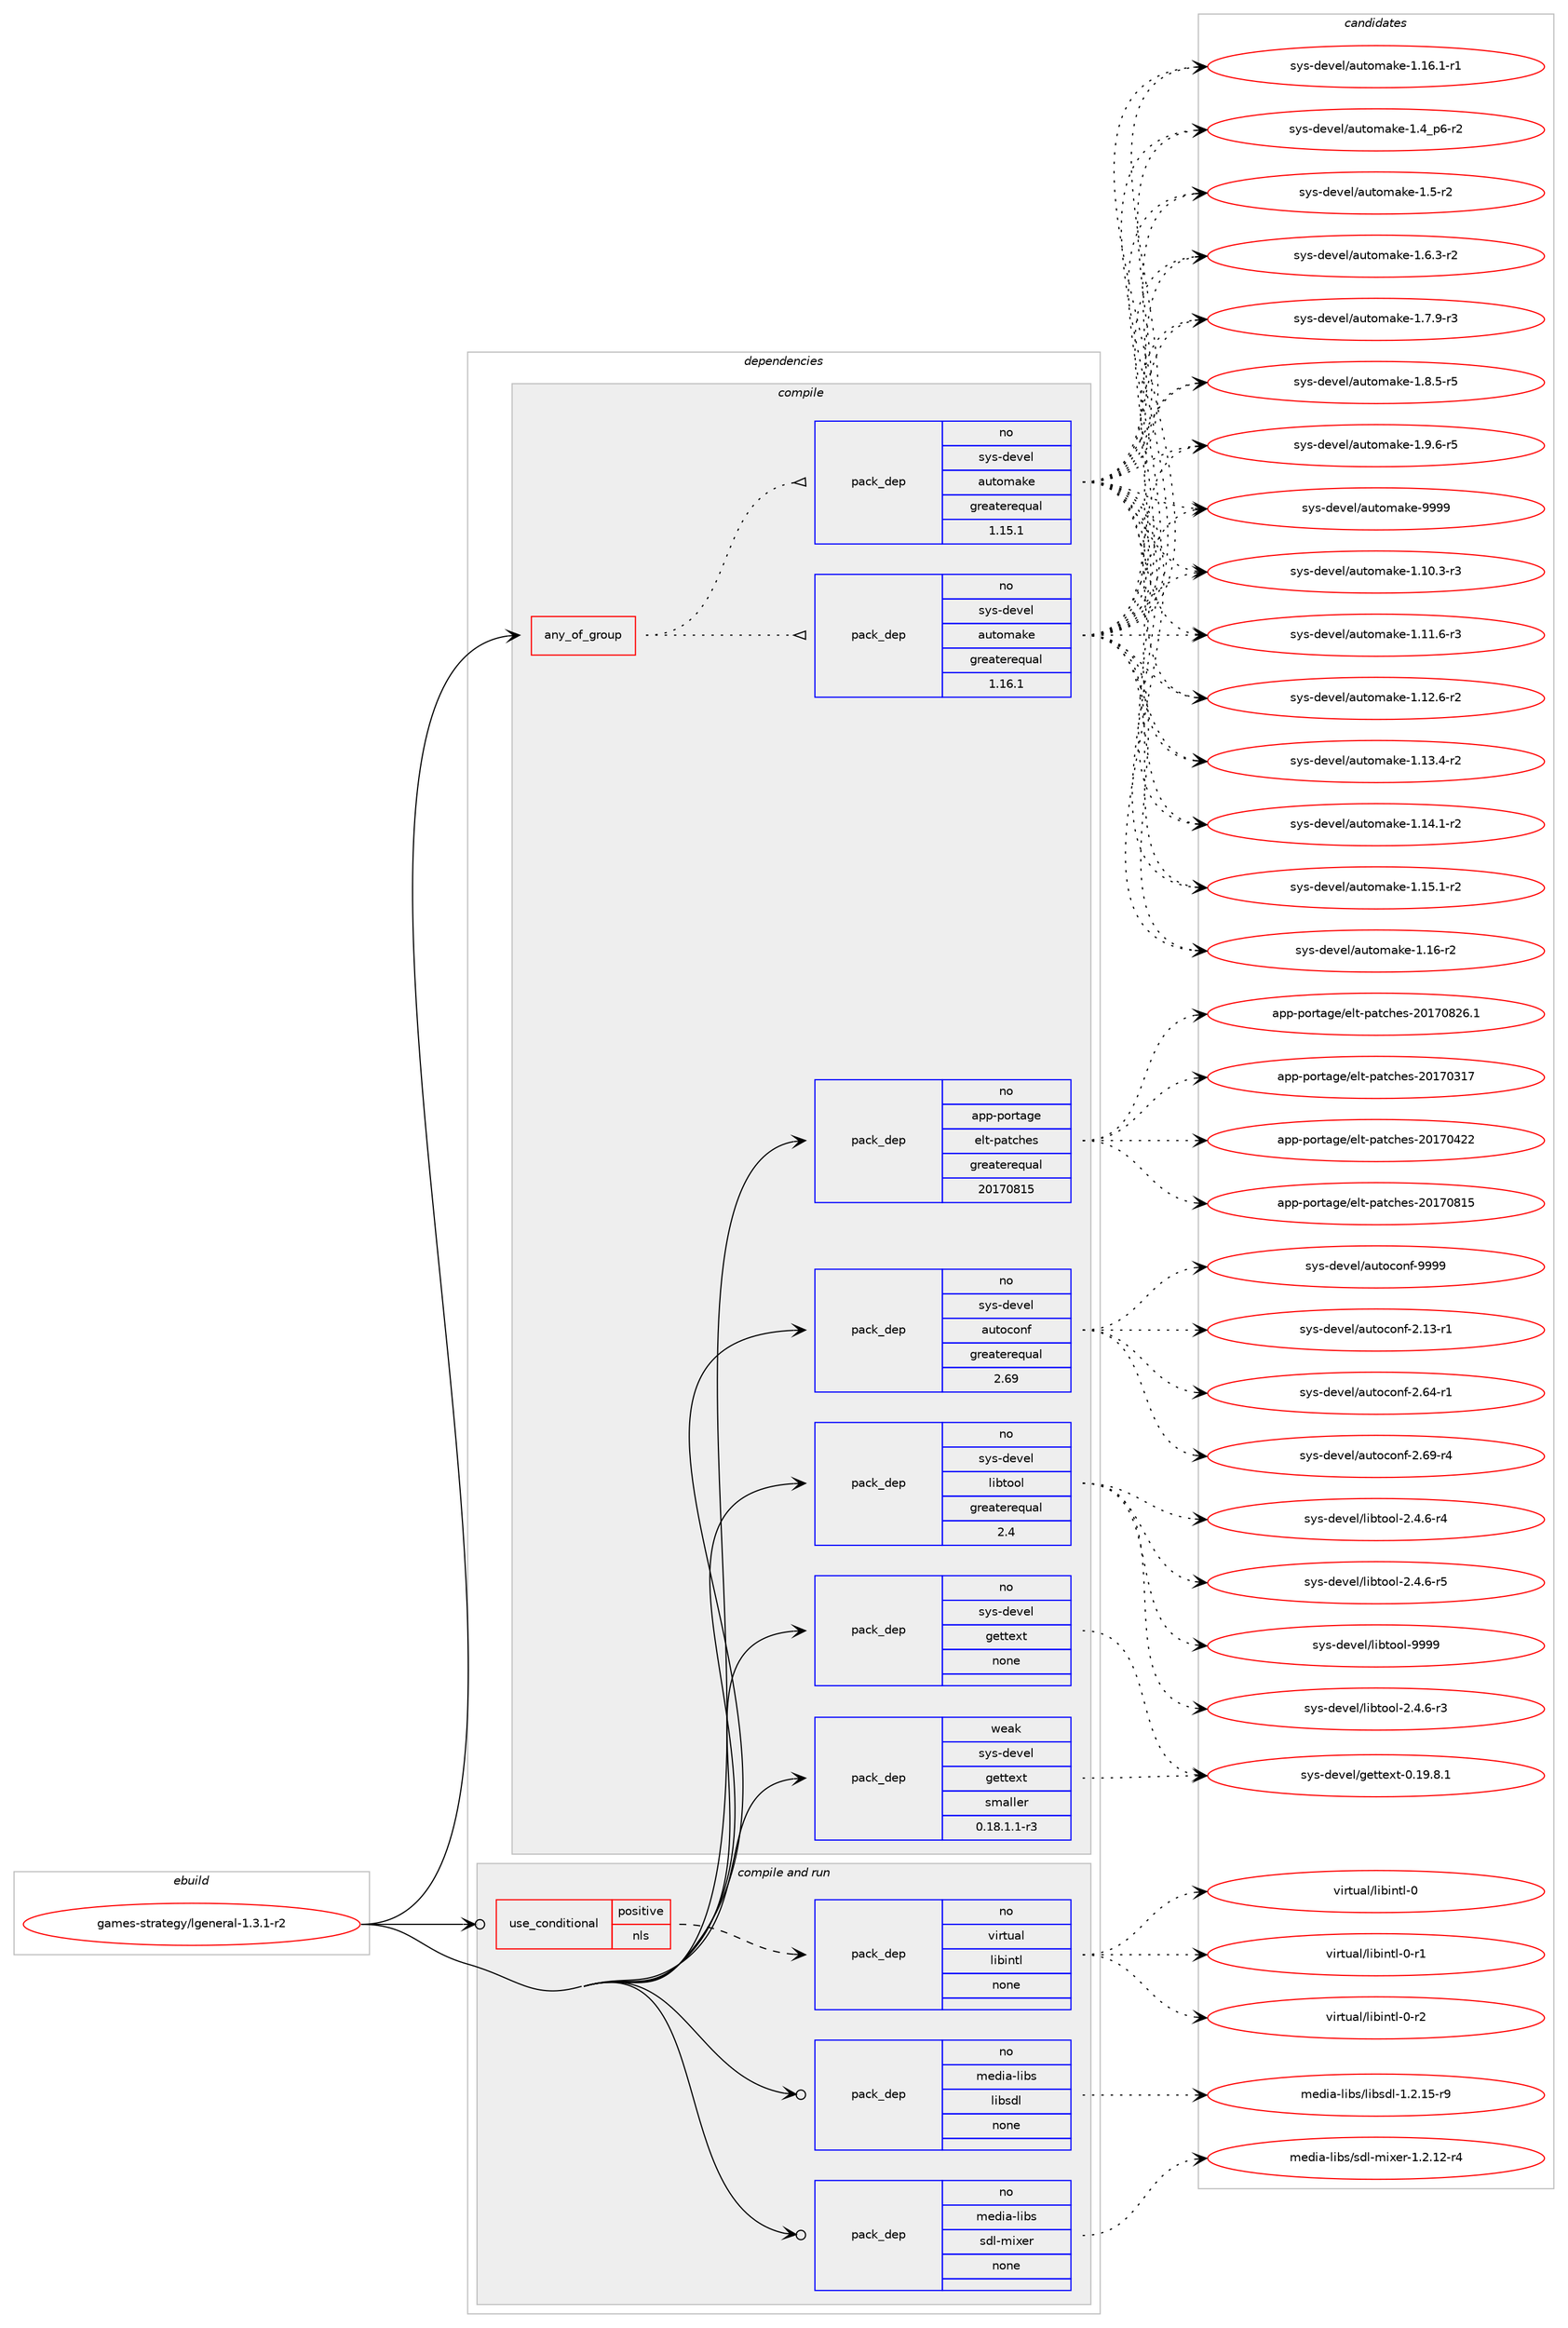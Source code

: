 digraph prolog {

# *************
# Graph options
# *************

newrank=true;
concentrate=true;
compound=true;
graph [rankdir=LR,fontname=Helvetica,fontsize=10,ranksep=1.5];#, ranksep=2.5, nodesep=0.2];
edge  [arrowhead=vee];
node  [fontname=Helvetica,fontsize=10];

# **********
# The ebuild
# **********

subgraph cluster_leftcol {
color=gray;
rank=same;
label=<<i>ebuild</i>>;
id [label="games-strategy/lgeneral-1.3.1-r2", color=red, width=4, href="../games-strategy/lgeneral-1.3.1-r2.svg"];
}

# ****************
# The dependencies
# ****************

subgraph cluster_midcol {
color=gray;
label=<<i>dependencies</i>>;
subgraph cluster_compile {
fillcolor="#eeeeee";
style=filled;
label=<<i>compile</i>>;
subgraph any23504 {
dependency1561517 [label=<<TABLE BORDER="0" CELLBORDER="1" CELLSPACING="0" CELLPADDING="4"><TR><TD CELLPADDING="10">any_of_group</TD></TR></TABLE>>, shape=none, color=red];subgraph pack1110191 {
dependency1561518 [label=<<TABLE BORDER="0" CELLBORDER="1" CELLSPACING="0" CELLPADDING="4" WIDTH="220"><TR><TD ROWSPAN="6" CELLPADDING="30">pack_dep</TD></TR><TR><TD WIDTH="110">no</TD></TR><TR><TD>sys-devel</TD></TR><TR><TD>automake</TD></TR><TR><TD>greaterequal</TD></TR><TR><TD>1.16.1</TD></TR></TABLE>>, shape=none, color=blue];
}
dependency1561517:e -> dependency1561518:w [weight=20,style="dotted",arrowhead="oinv"];
subgraph pack1110192 {
dependency1561519 [label=<<TABLE BORDER="0" CELLBORDER="1" CELLSPACING="0" CELLPADDING="4" WIDTH="220"><TR><TD ROWSPAN="6" CELLPADDING="30">pack_dep</TD></TR><TR><TD WIDTH="110">no</TD></TR><TR><TD>sys-devel</TD></TR><TR><TD>automake</TD></TR><TR><TD>greaterequal</TD></TR><TR><TD>1.15.1</TD></TR></TABLE>>, shape=none, color=blue];
}
dependency1561517:e -> dependency1561519:w [weight=20,style="dotted",arrowhead="oinv"];
}
id:e -> dependency1561517:w [weight=20,style="solid",arrowhead="vee"];
subgraph pack1110193 {
dependency1561520 [label=<<TABLE BORDER="0" CELLBORDER="1" CELLSPACING="0" CELLPADDING="4" WIDTH="220"><TR><TD ROWSPAN="6" CELLPADDING="30">pack_dep</TD></TR><TR><TD WIDTH="110">no</TD></TR><TR><TD>app-portage</TD></TR><TR><TD>elt-patches</TD></TR><TR><TD>greaterequal</TD></TR><TR><TD>20170815</TD></TR></TABLE>>, shape=none, color=blue];
}
id:e -> dependency1561520:w [weight=20,style="solid",arrowhead="vee"];
subgraph pack1110194 {
dependency1561521 [label=<<TABLE BORDER="0" CELLBORDER="1" CELLSPACING="0" CELLPADDING="4" WIDTH="220"><TR><TD ROWSPAN="6" CELLPADDING="30">pack_dep</TD></TR><TR><TD WIDTH="110">no</TD></TR><TR><TD>sys-devel</TD></TR><TR><TD>autoconf</TD></TR><TR><TD>greaterequal</TD></TR><TR><TD>2.69</TD></TR></TABLE>>, shape=none, color=blue];
}
id:e -> dependency1561521:w [weight=20,style="solid",arrowhead="vee"];
subgraph pack1110195 {
dependency1561522 [label=<<TABLE BORDER="0" CELLBORDER="1" CELLSPACING="0" CELLPADDING="4" WIDTH="220"><TR><TD ROWSPAN="6" CELLPADDING="30">pack_dep</TD></TR><TR><TD WIDTH="110">no</TD></TR><TR><TD>sys-devel</TD></TR><TR><TD>gettext</TD></TR><TR><TD>none</TD></TR><TR><TD></TD></TR></TABLE>>, shape=none, color=blue];
}
id:e -> dependency1561522:w [weight=20,style="solid",arrowhead="vee"];
subgraph pack1110196 {
dependency1561523 [label=<<TABLE BORDER="0" CELLBORDER="1" CELLSPACING="0" CELLPADDING="4" WIDTH="220"><TR><TD ROWSPAN="6" CELLPADDING="30">pack_dep</TD></TR><TR><TD WIDTH="110">no</TD></TR><TR><TD>sys-devel</TD></TR><TR><TD>libtool</TD></TR><TR><TD>greaterequal</TD></TR><TR><TD>2.4</TD></TR></TABLE>>, shape=none, color=blue];
}
id:e -> dependency1561523:w [weight=20,style="solid",arrowhead="vee"];
subgraph pack1110197 {
dependency1561524 [label=<<TABLE BORDER="0" CELLBORDER="1" CELLSPACING="0" CELLPADDING="4" WIDTH="220"><TR><TD ROWSPAN="6" CELLPADDING="30">pack_dep</TD></TR><TR><TD WIDTH="110">weak</TD></TR><TR><TD>sys-devel</TD></TR><TR><TD>gettext</TD></TR><TR><TD>smaller</TD></TR><TR><TD>0.18.1.1-r3</TD></TR></TABLE>>, shape=none, color=blue];
}
id:e -> dependency1561524:w [weight=20,style="solid",arrowhead="vee"];
}
subgraph cluster_compileandrun {
fillcolor="#eeeeee";
style=filled;
label=<<i>compile and run</i>>;
subgraph cond427227 {
dependency1561525 [label=<<TABLE BORDER="0" CELLBORDER="1" CELLSPACING="0" CELLPADDING="4"><TR><TD ROWSPAN="3" CELLPADDING="10">use_conditional</TD></TR><TR><TD>positive</TD></TR><TR><TD>nls</TD></TR></TABLE>>, shape=none, color=red];
subgraph pack1110198 {
dependency1561526 [label=<<TABLE BORDER="0" CELLBORDER="1" CELLSPACING="0" CELLPADDING="4" WIDTH="220"><TR><TD ROWSPAN="6" CELLPADDING="30">pack_dep</TD></TR><TR><TD WIDTH="110">no</TD></TR><TR><TD>virtual</TD></TR><TR><TD>libintl</TD></TR><TR><TD>none</TD></TR><TR><TD></TD></TR></TABLE>>, shape=none, color=blue];
}
dependency1561525:e -> dependency1561526:w [weight=20,style="dashed",arrowhead="vee"];
}
id:e -> dependency1561525:w [weight=20,style="solid",arrowhead="odotvee"];
subgraph pack1110199 {
dependency1561527 [label=<<TABLE BORDER="0" CELLBORDER="1" CELLSPACING="0" CELLPADDING="4" WIDTH="220"><TR><TD ROWSPAN="6" CELLPADDING="30">pack_dep</TD></TR><TR><TD WIDTH="110">no</TD></TR><TR><TD>media-libs</TD></TR><TR><TD>libsdl</TD></TR><TR><TD>none</TD></TR><TR><TD></TD></TR></TABLE>>, shape=none, color=blue];
}
id:e -> dependency1561527:w [weight=20,style="solid",arrowhead="odotvee"];
subgraph pack1110200 {
dependency1561528 [label=<<TABLE BORDER="0" CELLBORDER="1" CELLSPACING="0" CELLPADDING="4" WIDTH="220"><TR><TD ROWSPAN="6" CELLPADDING="30">pack_dep</TD></TR><TR><TD WIDTH="110">no</TD></TR><TR><TD>media-libs</TD></TR><TR><TD>sdl-mixer</TD></TR><TR><TD>none</TD></TR><TR><TD></TD></TR></TABLE>>, shape=none, color=blue];
}
id:e -> dependency1561528:w [weight=20,style="solid",arrowhead="odotvee"];
}
subgraph cluster_run {
fillcolor="#eeeeee";
style=filled;
label=<<i>run</i>>;
}
}

# **************
# The candidates
# **************

subgraph cluster_choices {
rank=same;
color=gray;
label=<<i>candidates</i>>;

subgraph choice1110191 {
color=black;
nodesep=1;
choice11512111545100101118101108479711711611110997107101454946494846514511451 [label="sys-devel/automake-1.10.3-r3", color=red, width=4,href="../sys-devel/automake-1.10.3-r3.svg"];
choice11512111545100101118101108479711711611110997107101454946494946544511451 [label="sys-devel/automake-1.11.6-r3", color=red, width=4,href="../sys-devel/automake-1.11.6-r3.svg"];
choice11512111545100101118101108479711711611110997107101454946495046544511450 [label="sys-devel/automake-1.12.6-r2", color=red, width=4,href="../sys-devel/automake-1.12.6-r2.svg"];
choice11512111545100101118101108479711711611110997107101454946495146524511450 [label="sys-devel/automake-1.13.4-r2", color=red, width=4,href="../sys-devel/automake-1.13.4-r2.svg"];
choice11512111545100101118101108479711711611110997107101454946495246494511450 [label="sys-devel/automake-1.14.1-r2", color=red, width=4,href="../sys-devel/automake-1.14.1-r2.svg"];
choice11512111545100101118101108479711711611110997107101454946495346494511450 [label="sys-devel/automake-1.15.1-r2", color=red, width=4,href="../sys-devel/automake-1.15.1-r2.svg"];
choice1151211154510010111810110847971171161111099710710145494649544511450 [label="sys-devel/automake-1.16-r2", color=red, width=4,href="../sys-devel/automake-1.16-r2.svg"];
choice11512111545100101118101108479711711611110997107101454946495446494511449 [label="sys-devel/automake-1.16.1-r1", color=red, width=4,href="../sys-devel/automake-1.16.1-r1.svg"];
choice115121115451001011181011084797117116111109971071014549465295112544511450 [label="sys-devel/automake-1.4_p6-r2", color=red, width=4,href="../sys-devel/automake-1.4_p6-r2.svg"];
choice11512111545100101118101108479711711611110997107101454946534511450 [label="sys-devel/automake-1.5-r2", color=red, width=4,href="../sys-devel/automake-1.5-r2.svg"];
choice115121115451001011181011084797117116111109971071014549465446514511450 [label="sys-devel/automake-1.6.3-r2", color=red, width=4,href="../sys-devel/automake-1.6.3-r2.svg"];
choice115121115451001011181011084797117116111109971071014549465546574511451 [label="sys-devel/automake-1.7.9-r3", color=red, width=4,href="../sys-devel/automake-1.7.9-r3.svg"];
choice115121115451001011181011084797117116111109971071014549465646534511453 [label="sys-devel/automake-1.8.5-r5", color=red, width=4,href="../sys-devel/automake-1.8.5-r5.svg"];
choice115121115451001011181011084797117116111109971071014549465746544511453 [label="sys-devel/automake-1.9.6-r5", color=red, width=4,href="../sys-devel/automake-1.9.6-r5.svg"];
choice115121115451001011181011084797117116111109971071014557575757 [label="sys-devel/automake-9999", color=red, width=4,href="../sys-devel/automake-9999.svg"];
dependency1561518:e -> choice11512111545100101118101108479711711611110997107101454946494846514511451:w [style=dotted,weight="100"];
dependency1561518:e -> choice11512111545100101118101108479711711611110997107101454946494946544511451:w [style=dotted,weight="100"];
dependency1561518:e -> choice11512111545100101118101108479711711611110997107101454946495046544511450:w [style=dotted,weight="100"];
dependency1561518:e -> choice11512111545100101118101108479711711611110997107101454946495146524511450:w [style=dotted,weight="100"];
dependency1561518:e -> choice11512111545100101118101108479711711611110997107101454946495246494511450:w [style=dotted,weight="100"];
dependency1561518:e -> choice11512111545100101118101108479711711611110997107101454946495346494511450:w [style=dotted,weight="100"];
dependency1561518:e -> choice1151211154510010111810110847971171161111099710710145494649544511450:w [style=dotted,weight="100"];
dependency1561518:e -> choice11512111545100101118101108479711711611110997107101454946495446494511449:w [style=dotted,weight="100"];
dependency1561518:e -> choice115121115451001011181011084797117116111109971071014549465295112544511450:w [style=dotted,weight="100"];
dependency1561518:e -> choice11512111545100101118101108479711711611110997107101454946534511450:w [style=dotted,weight="100"];
dependency1561518:e -> choice115121115451001011181011084797117116111109971071014549465446514511450:w [style=dotted,weight="100"];
dependency1561518:e -> choice115121115451001011181011084797117116111109971071014549465546574511451:w [style=dotted,weight="100"];
dependency1561518:e -> choice115121115451001011181011084797117116111109971071014549465646534511453:w [style=dotted,weight="100"];
dependency1561518:e -> choice115121115451001011181011084797117116111109971071014549465746544511453:w [style=dotted,weight="100"];
dependency1561518:e -> choice115121115451001011181011084797117116111109971071014557575757:w [style=dotted,weight="100"];
}
subgraph choice1110192 {
color=black;
nodesep=1;
choice11512111545100101118101108479711711611110997107101454946494846514511451 [label="sys-devel/automake-1.10.3-r3", color=red, width=4,href="../sys-devel/automake-1.10.3-r3.svg"];
choice11512111545100101118101108479711711611110997107101454946494946544511451 [label="sys-devel/automake-1.11.6-r3", color=red, width=4,href="../sys-devel/automake-1.11.6-r3.svg"];
choice11512111545100101118101108479711711611110997107101454946495046544511450 [label="sys-devel/automake-1.12.6-r2", color=red, width=4,href="../sys-devel/automake-1.12.6-r2.svg"];
choice11512111545100101118101108479711711611110997107101454946495146524511450 [label="sys-devel/automake-1.13.4-r2", color=red, width=4,href="../sys-devel/automake-1.13.4-r2.svg"];
choice11512111545100101118101108479711711611110997107101454946495246494511450 [label="sys-devel/automake-1.14.1-r2", color=red, width=4,href="../sys-devel/automake-1.14.1-r2.svg"];
choice11512111545100101118101108479711711611110997107101454946495346494511450 [label="sys-devel/automake-1.15.1-r2", color=red, width=4,href="../sys-devel/automake-1.15.1-r2.svg"];
choice1151211154510010111810110847971171161111099710710145494649544511450 [label="sys-devel/automake-1.16-r2", color=red, width=4,href="../sys-devel/automake-1.16-r2.svg"];
choice11512111545100101118101108479711711611110997107101454946495446494511449 [label="sys-devel/automake-1.16.1-r1", color=red, width=4,href="../sys-devel/automake-1.16.1-r1.svg"];
choice115121115451001011181011084797117116111109971071014549465295112544511450 [label="sys-devel/automake-1.4_p6-r2", color=red, width=4,href="../sys-devel/automake-1.4_p6-r2.svg"];
choice11512111545100101118101108479711711611110997107101454946534511450 [label="sys-devel/automake-1.5-r2", color=red, width=4,href="../sys-devel/automake-1.5-r2.svg"];
choice115121115451001011181011084797117116111109971071014549465446514511450 [label="sys-devel/automake-1.6.3-r2", color=red, width=4,href="../sys-devel/automake-1.6.3-r2.svg"];
choice115121115451001011181011084797117116111109971071014549465546574511451 [label="sys-devel/automake-1.7.9-r3", color=red, width=4,href="../sys-devel/automake-1.7.9-r3.svg"];
choice115121115451001011181011084797117116111109971071014549465646534511453 [label="sys-devel/automake-1.8.5-r5", color=red, width=4,href="../sys-devel/automake-1.8.5-r5.svg"];
choice115121115451001011181011084797117116111109971071014549465746544511453 [label="sys-devel/automake-1.9.6-r5", color=red, width=4,href="../sys-devel/automake-1.9.6-r5.svg"];
choice115121115451001011181011084797117116111109971071014557575757 [label="sys-devel/automake-9999", color=red, width=4,href="../sys-devel/automake-9999.svg"];
dependency1561519:e -> choice11512111545100101118101108479711711611110997107101454946494846514511451:w [style=dotted,weight="100"];
dependency1561519:e -> choice11512111545100101118101108479711711611110997107101454946494946544511451:w [style=dotted,weight="100"];
dependency1561519:e -> choice11512111545100101118101108479711711611110997107101454946495046544511450:w [style=dotted,weight="100"];
dependency1561519:e -> choice11512111545100101118101108479711711611110997107101454946495146524511450:w [style=dotted,weight="100"];
dependency1561519:e -> choice11512111545100101118101108479711711611110997107101454946495246494511450:w [style=dotted,weight="100"];
dependency1561519:e -> choice11512111545100101118101108479711711611110997107101454946495346494511450:w [style=dotted,weight="100"];
dependency1561519:e -> choice1151211154510010111810110847971171161111099710710145494649544511450:w [style=dotted,weight="100"];
dependency1561519:e -> choice11512111545100101118101108479711711611110997107101454946495446494511449:w [style=dotted,weight="100"];
dependency1561519:e -> choice115121115451001011181011084797117116111109971071014549465295112544511450:w [style=dotted,weight="100"];
dependency1561519:e -> choice11512111545100101118101108479711711611110997107101454946534511450:w [style=dotted,weight="100"];
dependency1561519:e -> choice115121115451001011181011084797117116111109971071014549465446514511450:w [style=dotted,weight="100"];
dependency1561519:e -> choice115121115451001011181011084797117116111109971071014549465546574511451:w [style=dotted,weight="100"];
dependency1561519:e -> choice115121115451001011181011084797117116111109971071014549465646534511453:w [style=dotted,weight="100"];
dependency1561519:e -> choice115121115451001011181011084797117116111109971071014549465746544511453:w [style=dotted,weight="100"];
dependency1561519:e -> choice115121115451001011181011084797117116111109971071014557575757:w [style=dotted,weight="100"];
}
subgraph choice1110193 {
color=black;
nodesep=1;
choice97112112451121111141169710310147101108116451129711699104101115455048495548514955 [label="app-portage/elt-patches-20170317", color=red, width=4,href="../app-portage/elt-patches-20170317.svg"];
choice97112112451121111141169710310147101108116451129711699104101115455048495548525050 [label="app-portage/elt-patches-20170422", color=red, width=4,href="../app-portage/elt-patches-20170422.svg"];
choice97112112451121111141169710310147101108116451129711699104101115455048495548564953 [label="app-portage/elt-patches-20170815", color=red, width=4,href="../app-portage/elt-patches-20170815.svg"];
choice971121124511211111411697103101471011081164511297116991041011154550484955485650544649 [label="app-portage/elt-patches-20170826.1", color=red, width=4,href="../app-portage/elt-patches-20170826.1.svg"];
dependency1561520:e -> choice97112112451121111141169710310147101108116451129711699104101115455048495548514955:w [style=dotted,weight="100"];
dependency1561520:e -> choice97112112451121111141169710310147101108116451129711699104101115455048495548525050:w [style=dotted,weight="100"];
dependency1561520:e -> choice97112112451121111141169710310147101108116451129711699104101115455048495548564953:w [style=dotted,weight="100"];
dependency1561520:e -> choice971121124511211111411697103101471011081164511297116991041011154550484955485650544649:w [style=dotted,weight="100"];
}
subgraph choice1110194 {
color=black;
nodesep=1;
choice1151211154510010111810110847971171161119911111010245504649514511449 [label="sys-devel/autoconf-2.13-r1", color=red, width=4,href="../sys-devel/autoconf-2.13-r1.svg"];
choice1151211154510010111810110847971171161119911111010245504654524511449 [label="sys-devel/autoconf-2.64-r1", color=red, width=4,href="../sys-devel/autoconf-2.64-r1.svg"];
choice1151211154510010111810110847971171161119911111010245504654574511452 [label="sys-devel/autoconf-2.69-r4", color=red, width=4,href="../sys-devel/autoconf-2.69-r4.svg"];
choice115121115451001011181011084797117116111991111101024557575757 [label="sys-devel/autoconf-9999", color=red, width=4,href="../sys-devel/autoconf-9999.svg"];
dependency1561521:e -> choice1151211154510010111810110847971171161119911111010245504649514511449:w [style=dotted,weight="100"];
dependency1561521:e -> choice1151211154510010111810110847971171161119911111010245504654524511449:w [style=dotted,weight="100"];
dependency1561521:e -> choice1151211154510010111810110847971171161119911111010245504654574511452:w [style=dotted,weight="100"];
dependency1561521:e -> choice115121115451001011181011084797117116111991111101024557575757:w [style=dotted,weight="100"];
}
subgraph choice1110195 {
color=black;
nodesep=1;
choice1151211154510010111810110847103101116116101120116454846495746564649 [label="sys-devel/gettext-0.19.8.1", color=red, width=4,href="../sys-devel/gettext-0.19.8.1.svg"];
dependency1561522:e -> choice1151211154510010111810110847103101116116101120116454846495746564649:w [style=dotted,weight="100"];
}
subgraph choice1110196 {
color=black;
nodesep=1;
choice1151211154510010111810110847108105981161111111084550465246544511451 [label="sys-devel/libtool-2.4.6-r3", color=red, width=4,href="../sys-devel/libtool-2.4.6-r3.svg"];
choice1151211154510010111810110847108105981161111111084550465246544511452 [label="sys-devel/libtool-2.4.6-r4", color=red, width=4,href="../sys-devel/libtool-2.4.6-r4.svg"];
choice1151211154510010111810110847108105981161111111084550465246544511453 [label="sys-devel/libtool-2.4.6-r5", color=red, width=4,href="../sys-devel/libtool-2.4.6-r5.svg"];
choice1151211154510010111810110847108105981161111111084557575757 [label="sys-devel/libtool-9999", color=red, width=4,href="../sys-devel/libtool-9999.svg"];
dependency1561523:e -> choice1151211154510010111810110847108105981161111111084550465246544511451:w [style=dotted,weight="100"];
dependency1561523:e -> choice1151211154510010111810110847108105981161111111084550465246544511452:w [style=dotted,weight="100"];
dependency1561523:e -> choice1151211154510010111810110847108105981161111111084550465246544511453:w [style=dotted,weight="100"];
dependency1561523:e -> choice1151211154510010111810110847108105981161111111084557575757:w [style=dotted,weight="100"];
}
subgraph choice1110197 {
color=black;
nodesep=1;
choice1151211154510010111810110847103101116116101120116454846495746564649 [label="sys-devel/gettext-0.19.8.1", color=red, width=4,href="../sys-devel/gettext-0.19.8.1.svg"];
dependency1561524:e -> choice1151211154510010111810110847103101116116101120116454846495746564649:w [style=dotted,weight="100"];
}
subgraph choice1110198 {
color=black;
nodesep=1;
choice1181051141161179710847108105981051101161084548 [label="virtual/libintl-0", color=red, width=4,href="../virtual/libintl-0.svg"];
choice11810511411611797108471081059810511011610845484511449 [label="virtual/libintl-0-r1", color=red, width=4,href="../virtual/libintl-0-r1.svg"];
choice11810511411611797108471081059810511011610845484511450 [label="virtual/libintl-0-r2", color=red, width=4,href="../virtual/libintl-0-r2.svg"];
dependency1561526:e -> choice1181051141161179710847108105981051101161084548:w [style=dotted,weight="100"];
dependency1561526:e -> choice11810511411611797108471081059810511011610845484511449:w [style=dotted,weight="100"];
dependency1561526:e -> choice11810511411611797108471081059810511011610845484511450:w [style=dotted,weight="100"];
}
subgraph choice1110199 {
color=black;
nodesep=1;
choice1091011001059745108105981154710810598115100108454946504649534511457 [label="media-libs/libsdl-1.2.15-r9", color=red, width=4,href="../media-libs/libsdl-1.2.15-r9.svg"];
dependency1561527:e -> choice1091011001059745108105981154710810598115100108454946504649534511457:w [style=dotted,weight="100"];
}
subgraph choice1110200 {
color=black;
nodesep=1;
choice1091011001059745108105981154711510010845109105120101114454946504649504511452 [label="media-libs/sdl-mixer-1.2.12-r4", color=red, width=4,href="../media-libs/sdl-mixer-1.2.12-r4.svg"];
dependency1561528:e -> choice1091011001059745108105981154711510010845109105120101114454946504649504511452:w [style=dotted,weight="100"];
}
}

}
